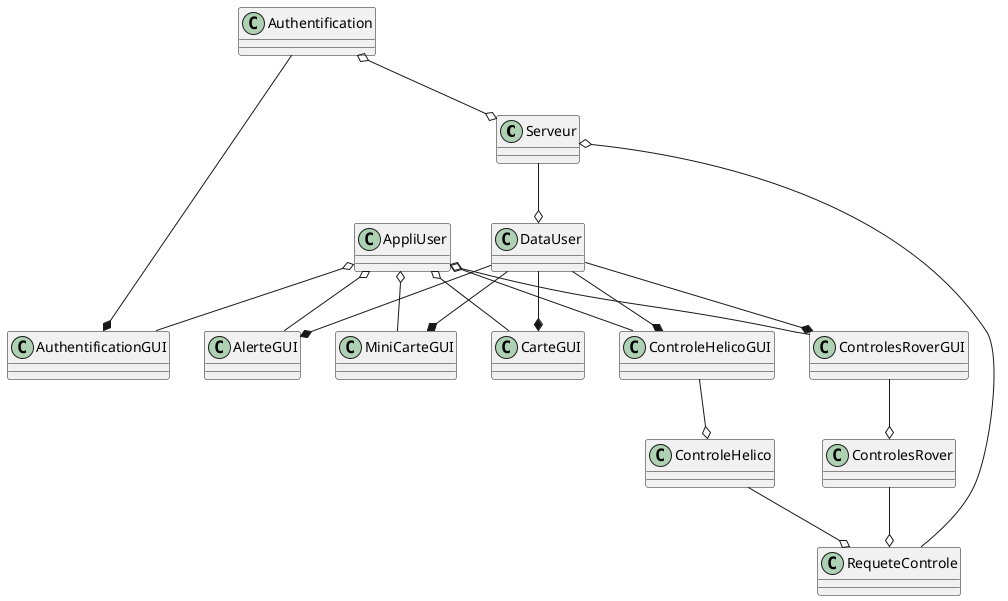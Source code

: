 @startuml
class Serveur{}
class AppliUser{}
class DataUser{}
class MiniCarteGUI{}
class CarteGUI{}
class ControlesRover{}
class ControleHelico{}
class ControlesRoverGUI{}
class ControleHelicoGUI{}
class AlerteGUI{}
class Authentification{}
class RequeteControle{}

Serveur --o DataUser
DataUser --* AlerteGUI
DataUser --* MiniCarteGUI
DataUser --* CarteGUI
DataUser --* ControleHelicoGUI
DataUser --* ControlesRoverGUI
Authentification --* AuthentificationGUI

ControlesRoverGUI --o ControlesRover
ControleHelicoGUI --o ControleHelico
ControleHelico --o RequeteControle
ControlesRover --o RequeteControle
Authentification o--o Serveur
RequeteControle --o Serveur

AppliUser o-- AlerteGUI 
AppliUser o-- MiniCarteGUI
AppliUser o-- CarteGUI
AppliUser o-- ControleHelicoGUI
AppliUser o-- ControlesRoverGUI
AppliUser o-- AuthentificationGUI

@enduml

